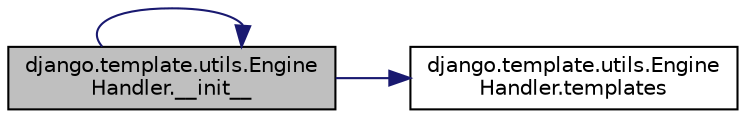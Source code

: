 digraph "django.template.utils.EngineHandler.__init__"
{
 // LATEX_PDF_SIZE
  edge [fontname="Helvetica",fontsize="10",labelfontname="Helvetica",labelfontsize="10"];
  node [fontname="Helvetica",fontsize="10",shape=record];
  rankdir="LR";
  Node1 [label="django.template.utils.Engine\lHandler.__init__",height=0.2,width=0.4,color="black", fillcolor="grey75", style="filled", fontcolor="black",tooltip=" "];
  Node1 -> Node1 [color="midnightblue",fontsize="10",style="solid",fontname="Helvetica"];
  Node1 -> Node2 [color="midnightblue",fontsize="10",style="solid",fontname="Helvetica"];
  Node2 [label="django.template.utils.Engine\lHandler.templates",height=0.2,width=0.4,color="black", fillcolor="white", style="filled",URL="$d0/d72/classdjango_1_1template_1_1utils_1_1_engine_handler.html#aae8f52a362f86fc148ac7fb44e6168dc",tooltip=" "];
}
